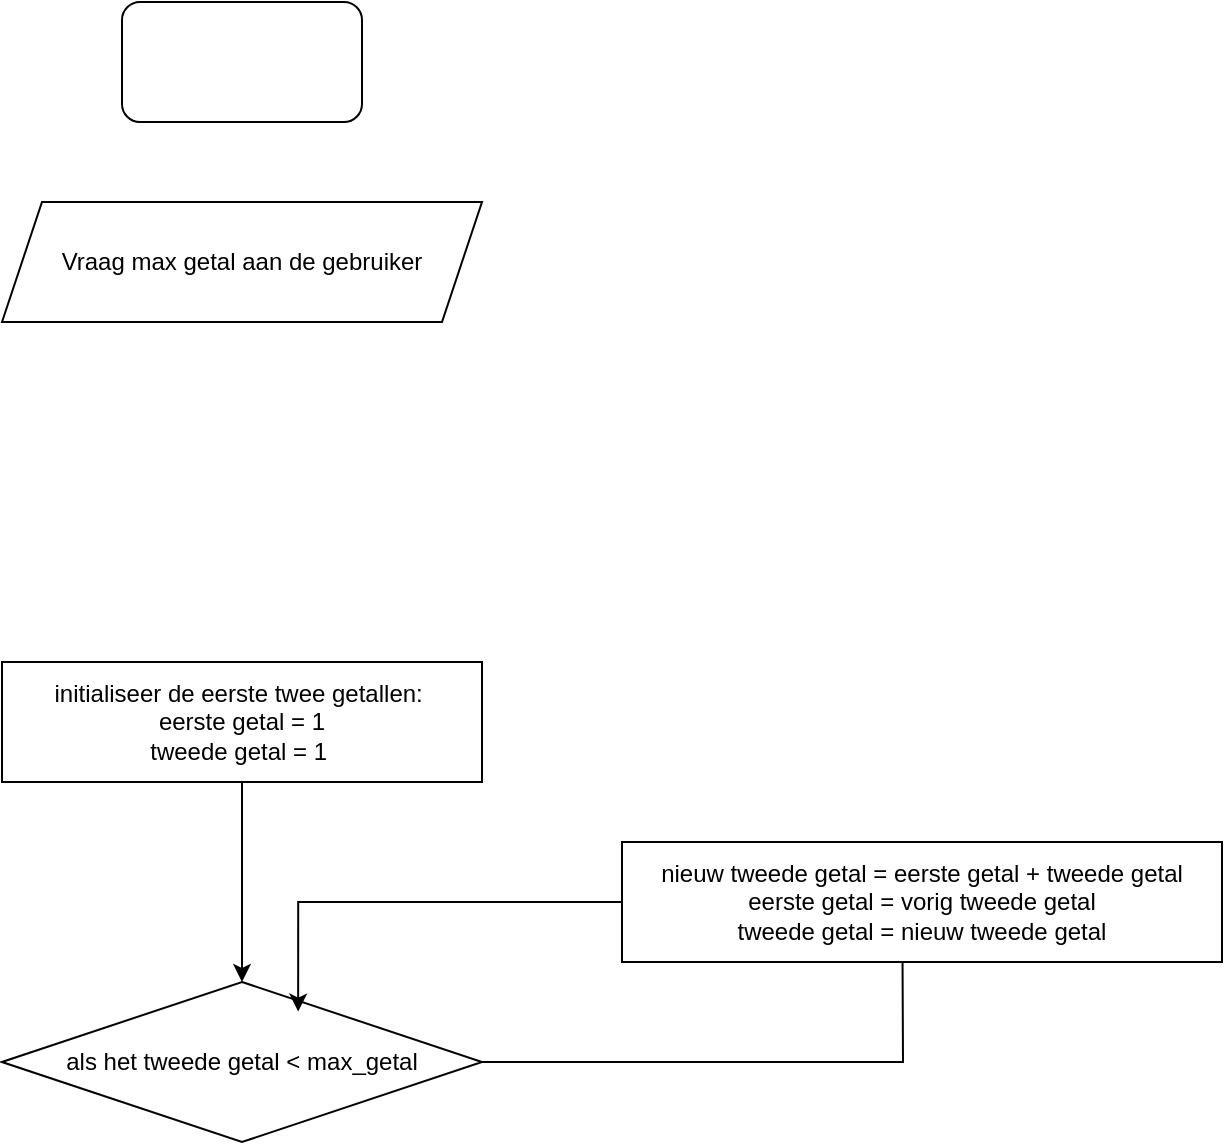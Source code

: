 <mxfile version="24.8.6">
  <diagram name="Page-1" id="wzXBaks2tttUDE-rddll">
    <mxGraphModel dx="1038" dy="612" grid="1" gridSize="10" guides="1" tooltips="1" connect="1" arrows="1" fold="1" page="1" pageScale="1" pageWidth="850" pageHeight="1100" math="0" shadow="0">
      <root>
        <mxCell id="0" />
        <mxCell id="1" parent="0" />
        <mxCell id="lVM0PGsEVYaV1nGACYPw-1" value="" style="rounded=1;whiteSpace=wrap;html=1;" vertex="1" parent="1">
          <mxGeometry x="300" y="20" width="120" height="60" as="geometry" />
        </mxCell>
        <mxCell id="lVM0PGsEVYaV1nGACYPw-2" value="Vraag max getal aan de gebruiker" style="shape=parallelogram;perimeter=parallelogramPerimeter;whiteSpace=wrap;html=1;fixedSize=1;" vertex="1" parent="1">
          <mxGeometry x="240" y="120" width="240" height="60" as="geometry" />
        </mxCell>
        <mxCell id="lVM0PGsEVYaV1nGACYPw-6" style="edgeStyle=orthogonalEdgeStyle;rounded=0;orthogonalLoop=1;jettySize=auto;html=1;" edge="1" parent="1" source="lVM0PGsEVYaV1nGACYPw-4">
          <mxGeometry relative="1" as="geometry">
            <mxPoint x="690" y="440" as="targetPoint" />
          </mxGeometry>
        </mxCell>
        <mxCell id="lVM0PGsEVYaV1nGACYPw-4" value="als het tweede getal &amp;lt; max_getal" style="rhombus;whiteSpace=wrap;html=1;" vertex="1" parent="1">
          <mxGeometry x="240" y="510" width="240" height="80" as="geometry" />
        </mxCell>
        <mxCell id="lVM0PGsEVYaV1nGACYPw-7" style="edgeStyle=orthogonalEdgeStyle;rounded=0;orthogonalLoop=1;jettySize=auto;html=1;" edge="1" parent="1" source="lVM0PGsEVYaV1nGACYPw-3" target="lVM0PGsEVYaV1nGACYPw-4">
          <mxGeometry relative="1" as="geometry">
            <Array as="points">
              <mxPoint x="360" y="430" />
              <mxPoint x="360" y="430" />
            </Array>
          </mxGeometry>
        </mxCell>
        <mxCell id="lVM0PGsEVYaV1nGACYPw-5" value="nieuw tweede getal = eerste getal + tweede getal&lt;div&gt;eerste getal = vorig tweede getal&lt;/div&gt;&lt;div&gt;tweede getal = nieuw tweede getal&lt;/div&gt;" style="rounded=0;whiteSpace=wrap;html=1;" vertex="1" parent="1">
          <mxGeometry x="550" y="440" width="300" height="60" as="geometry" />
        </mxCell>
        <mxCell id="lVM0PGsEVYaV1nGACYPw-3" value="initialiseer de eerste twee getallen:&amp;nbsp;&lt;div&gt;eerste getal = 1&lt;/div&gt;&lt;div&gt;tweede getal = 1&amp;nbsp;&lt;/div&gt;" style="rounded=0;whiteSpace=wrap;html=1;" vertex="1" parent="1">
          <mxGeometry x="240" y="350" width="240" height="60" as="geometry" />
        </mxCell>
        <mxCell id="lVM0PGsEVYaV1nGACYPw-9" style="edgeStyle=orthogonalEdgeStyle;rounded=0;orthogonalLoop=1;jettySize=auto;html=1;entryX=0.617;entryY=0.185;entryDx=0;entryDy=0;entryPerimeter=0;" edge="1" parent="1" source="lVM0PGsEVYaV1nGACYPw-5" target="lVM0PGsEVYaV1nGACYPw-4">
          <mxGeometry relative="1" as="geometry" />
        </mxCell>
      </root>
    </mxGraphModel>
  </diagram>
</mxfile>
